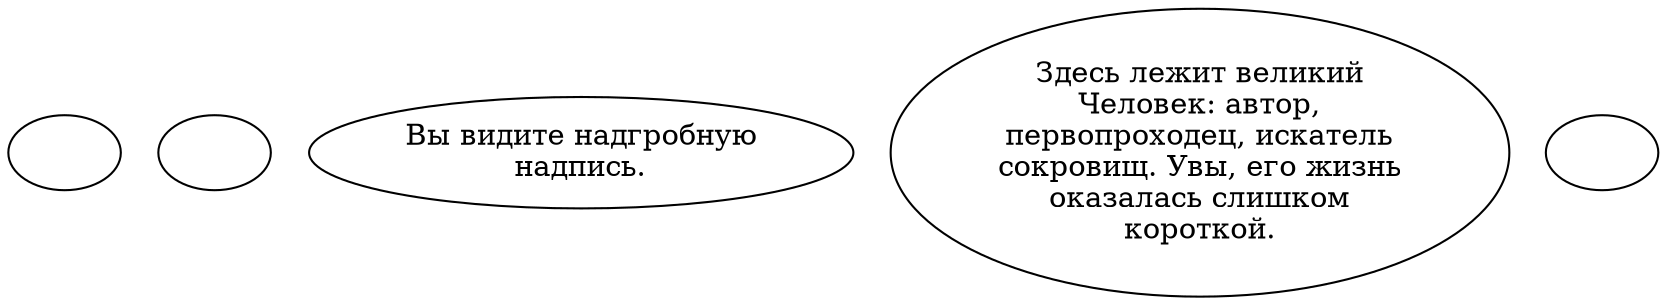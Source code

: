 digraph abgrave2 {
  "start" [style=filled       fillcolor="#FFFFFF"       color="#000000"]
  "start" [label=""]
  "use_p_proc" [style=filled       fillcolor="#FFFFFF"       color="#000000"]
  "use_p_proc" [label=""]
  "look_at_p_proc" [style=filled       fillcolor="#FFFFFF"       color="#000000"]
  "look_at_p_proc" [label="Вы видите надгробную\nнадпись."]
  "description_p_proc" [style=filled       fillcolor="#FFFFFF"       color="#000000"]
  "description_p_proc" [label="Здесь лежит великий\nЧеловек: автор,\nпервопроходец, искатель\nсокровищ. Увы, его жизнь\nоказалась слишком\nкороткой."]
  "map_enter_p_proc" [style=filled       fillcolor="#FFFFFF"       color="#000000"]
  "map_enter_p_proc" [label=""]
}